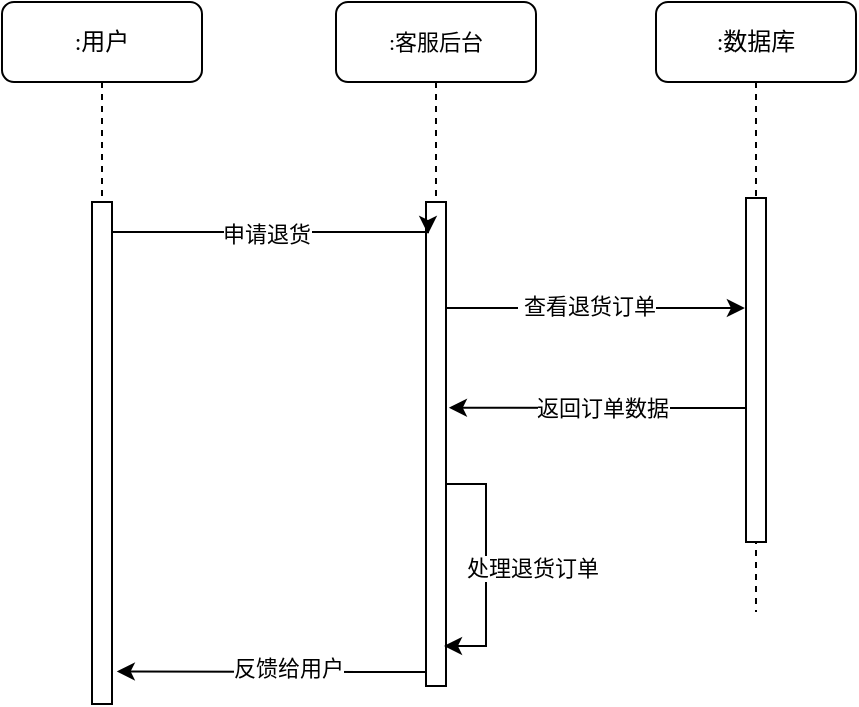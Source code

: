 <mxfile version="17.4.5" type="github">
  <diagram id="ifW-ZEth79NqCycpJ7yl" name="第 1 页">
    <mxGraphModel dx="1036" dy="557" grid="0" gridSize="10" guides="1" tooltips="1" connect="1" arrows="1" fold="1" page="1" pageScale="1" pageWidth="1169" pageHeight="827" math="0" shadow="0">
      <root>
        <mxCell id="0" />
        <mxCell id="1" parent="0" />
        <mxCell id="Ge6wB0JUbA7cfDgpEqyy-1" value="&lt;font style=&quot;font-size: 11px ; line-height: 1.2&quot;&gt;:客服后台&lt;/font&gt;" style="shape=umlLifeline;perimeter=lifelinePerimeter;whiteSpace=wrap;html=1;container=1;collapsible=0;recursiveResize=0;outlineConnect=0;rounded=1;shadow=0;comic=0;labelBackgroundColor=none;strokeWidth=1;fontFamily=Verdana;fontSize=12;align=center;" vertex="1" parent="1">
          <mxGeometry x="344" y="207" width="100" height="342" as="geometry" />
        </mxCell>
        <mxCell id="Ge6wB0JUbA7cfDgpEqyy-2" value="" style="html=1;points=[];perimeter=orthogonalPerimeter;rounded=0;shadow=0;comic=0;labelBackgroundColor=none;strokeWidth=1;fontFamily=Verdana;fontSize=12;align=center;" vertex="1" parent="Ge6wB0JUbA7cfDgpEqyy-1">
          <mxGeometry x="45" y="100" width="10" height="242" as="geometry" />
        </mxCell>
        <mxCell id="Ge6wB0JUbA7cfDgpEqyy-19" style="edgeStyle=orthogonalEdgeStyle;rounded=0;orthogonalLoop=1;jettySize=auto;html=1;" edge="1" parent="Ge6wB0JUbA7cfDgpEqyy-1" source="Ge6wB0JUbA7cfDgpEqyy-2">
          <mxGeometry relative="1" as="geometry">
            <mxPoint x="54" y="322" as="targetPoint" />
            <Array as="points">
              <mxPoint x="75" y="241" />
              <mxPoint x="75" y="322" />
            </Array>
          </mxGeometry>
        </mxCell>
        <mxCell id="Ge6wB0JUbA7cfDgpEqyy-20" value="处理退货订单" style="edgeLabel;html=1;align=center;verticalAlign=middle;resizable=0;points=[];" vertex="1" connectable="0" parent="Ge6wB0JUbA7cfDgpEqyy-19">
          <mxGeometry x="-0.246" y="-3" relative="1" as="geometry">
            <mxPoint x="26" y="16" as="offset" />
          </mxGeometry>
        </mxCell>
        <mxCell id="Ge6wB0JUbA7cfDgpEqyy-3" value=":数据库" style="shape=umlLifeline;perimeter=lifelinePerimeter;whiteSpace=wrap;html=1;container=1;collapsible=0;recursiveResize=0;outlineConnect=0;rounded=1;shadow=0;comic=0;labelBackgroundColor=none;strokeWidth=1;fontFamily=Verdana;fontSize=12;align=center;" vertex="1" parent="1">
          <mxGeometry x="504" y="207" width="100" height="305" as="geometry" />
        </mxCell>
        <mxCell id="Ge6wB0JUbA7cfDgpEqyy-4" value="" style="html=1;points=[];perimeter=orthogonalPerimeter;rounded=0;shadow=0;comic=0;labelBackgroundColor=none;strokeWidth=1;fontFamily=Verdana;fontSize=12;align=center;" vertex="1" parent="Ge6wB0JUbA7cfDgpEqyy-3">
          <mxGeometry x="45" y="98" width="10" height="172" as="geometry" />
        </mxCell>
        <mxCell id="Ge6wB0JUbA7cfDgpEqyy-5" value=":用户" style="shape=umlLifeline;perimeter=lifelinePerimeter;whiteSpace=wrap;html=1;container=1;collapsible=0;recursiveResize=0;outlineConnect=0;rounded=1;shadow=0;comic=0;labelBackgroundColor=none;strokeWidth=1;fontFamily=Verdana;fontSize=12;align=center;" vertex="1" parent="1">
          <mxGeometry x="177" y="207" width="100" height="351" as="geometry" />
        </mxCell>
        <mxCell id="Ge6wB0JUbA7cfDgpEqyy-6" value="" style="html=1;points=[];perimeter=orthogonalPerimeter;rounded=0;shadow=0;comic=0;labelBackgroundColor=none;strokeWidth=1;fontFamily=Verdana;fontSize=12;align=center;" vertex="1" parent="Ge6wB0JUbA7cfDgpEqyy-5">
          <mxGeometry x="45" y="100" width="10" height="251" as="geometry" />
        </mxCell>
        <mxCell id="Ge6wB0JUbA7cfDgpEqyy-13" style="edgeStyle=orthogonalEdgeStyle;rounded=0;orthogonalLoop=1;jettySize=auto;html=1;" edge="1" parent="1" source="Ge6wB0JUbA7cfDgpEqyy-6">
          <mxGeometry relative="1" as="geometry">
            <mxPoint x="390" y="323" as="targetPoint" />
            <Array as="points">
              <mxPoint x="275" y="322" />
              <mxPoint x="275" y="322" />
            </Array>
          </mxGeometry>
        </mxCell>
        <mxCell id="Ge6wB0JUbA7cfDgpEqyy-14" value="申请退货" style="edgeLabel;html=1;align=center;verticalAlign=middle;resizable=0;points=[];" vertex="1" connectable="0" parent="Ge6wB0JUbA7cfDgpEqyy-13">
          <mxGeometry x="-0.13" y="-2" relative="1" as="geometry">
            <mxPoint x="8" y="-1" as="offset" />
          </mxGeometry>
        </mxCell>
        <mxCell id="Ge6wB0JUbA7cfDgpEqyy-15" style="edgeStyle=orthogonalEdgeStyle;rounded=0;orthogonalLoop=1;jettySize=auto;html=1;entryX=-0.056;entryY=0.32;entryDx=0;entryDy=0;entryPerimeter=0;" edge="1" parent="1" source="Ge6wB0JUbA7cfDgpEqyy-2" target="Ge6wB0JUbA7cfDgpEqyy-4">
          <mxGeometry relative="1" as="geometry">
            <Array as="points">
              <mxPoint x="438" y="360" />
              <mxPoint x="438" y="360" />
            </Array>
          </mxGeometry>
        </mxCell>
        <mxCell id="Ge6wB0JUbA7cfDgpEqyy-16" value="&amp;nbsp;查看退货订单" style="edgeLabel;html=1;align=center;verticalAlign=middle;resizable=0;points=[];" vertex="1" connectable="0" parent="Ge6wB0JUbA7cfDgpEqyy-15">
          <mxGeometry x="-0.202" y="1" relative="1" as="geometry">
            <mxPoint x="10" as="offset" />
          </mxGeometry>
        </mxCell>
        <mxCell id="Ge6wB0JUbA7cfDgpEqyy-17" style="edgeStyle=orthogonalEdgeStyle;rounded=0;orthogonalLoop=1;jettySize=auto;html=1;entryX=1.144;entryY=0.425;entryDx=0;entryDy=0;entryPerimeter=0;" edge="1" parent="1" source="Ge6wB0JUbA7cfDgpEqyy-4" target="Ge6wB0JUbA7cfDgpEqyy-2">
          <mxGeometry relative="1" as="geometry">
            <Array as="points">
              <mxPoint x="520" y="410" />
              <mxPoint x="520" y="410" />
            </Array>
          </mxGeometry>
        </mxCell>
        <mxCell id="Ge6wB0JUbA7cfDgpEqyy-18" value="返回订单数据" style="edgeLabel;html=1;align=center;verticalAlign=middle;resizable=0;points=[];" vertex="1" connectable="0" parent="Ge6wB0JUbA7cfDgpEqyy-17">
          <mxGeometry x="0.242" y="-2" relative="1" as="geometry">
            <mxPoint x="20" y="2" as="offset" />
          </mxGeometry>
        </mxCell>
        <mxCell id="Ge6wB0JUbA7cfDgpEqyy-21" style="edgeStyle=orthogonalEdgeStyle;rounded=0;orthogonalLoop=1;jettySize=auto;html=1;entryX=1.24;entryY=0.935;entryDx=0;entryDy=0;entryPerimeter=0;" edge="1" parent="1" source="Ge6wB0JUbA7cfDgpEqyy-2" target="Ge6wB0JUbA7cfDgpEqyy-6">
          <mxGeometry relative="1" as="geometry">
            <Array as="points">
              <mxPoint x="358" y="542" />
              <mxPoint x="358" y="542" />
            </Array>
          </mxGeometry>
        </mxCell>
        <mxCell id="Ge6wB0JUbA7cfDgpEqyy-22" value="反馈给用户" style="edgeLabel;html=1;align=center;verticalAlign=middle;resizable=0;points=[];" vertex="1" connectable="0" parent="Ge6wB0JUbA7cfDgpEqyy-21">
          <mxGeometry x="0.18" y="1" relative="1" as="geometry">
            <mxPoint x="22" y="-3" as="offset" />
          </mxGeometry>
        </mxCell>
      </root>
    </mxGraphModel>
  </diagram>
</mxfile>
